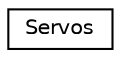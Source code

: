 digraph "Graphical Class Hierarchy"
{
 // LATEX_PDF_SIZE
  edge [fontname="Helvetica",fontsize="10",labelfontname="Helvetica",labelfontsize="10"];
  node [fontname="Helvetica",fontsize="10",shape=record];
  rankdir="LR";
  Node0 [label="Servos",height=0.2,width=0.4,color="black", fillcolor="white", style="filled",URL="$classServos.html",tooltip="A class to control servos using PCA9685 PWM driver."];
}
